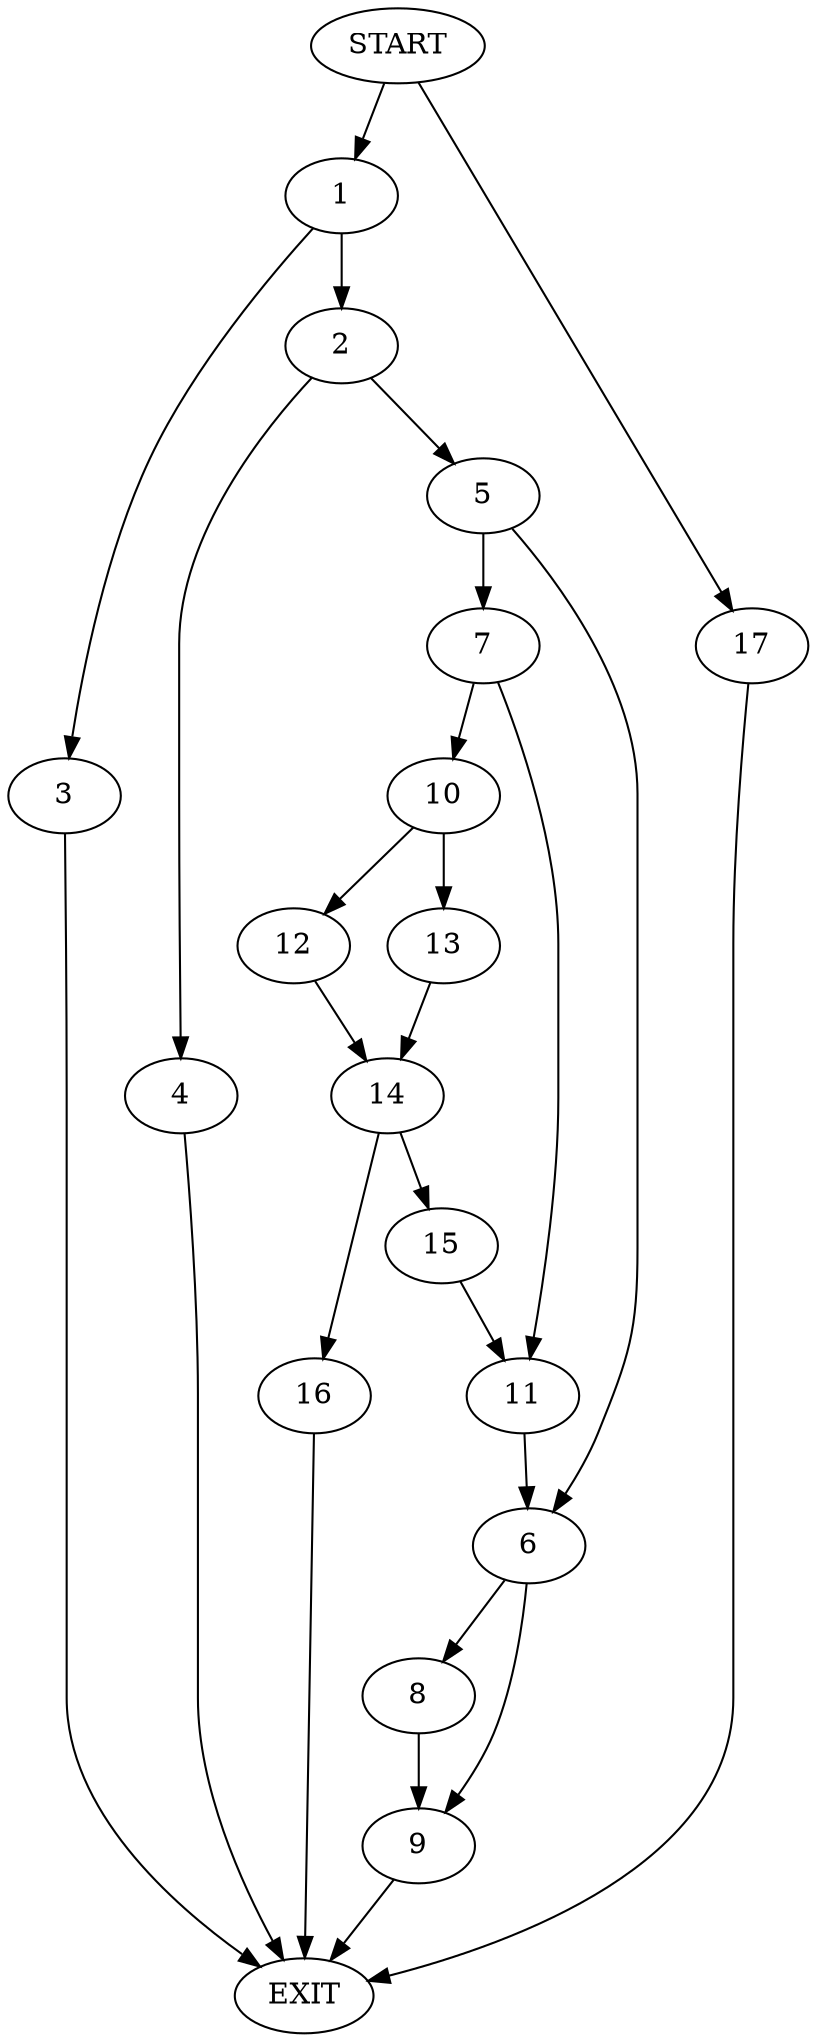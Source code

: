digraph {
0 [label="START"]
18 [label="EXIT"]
0 -> 1
1 -> 2
1 -> 3
2 -> 4
2 -> 5
3 -> 18
5 -> 6
5 -> 7
4 -> 18
6 -> 8
6 -> 9
7 -> 10
7 -> 11
11 -> 6
10 -> 12
10 -> 13
12 -> 14
13 -> 14
14 -> 15
14 -> 16
15 -> 11
16 -> 18
8 -> 9
9 -> 18
0 -> 17
17 -> 18
}
